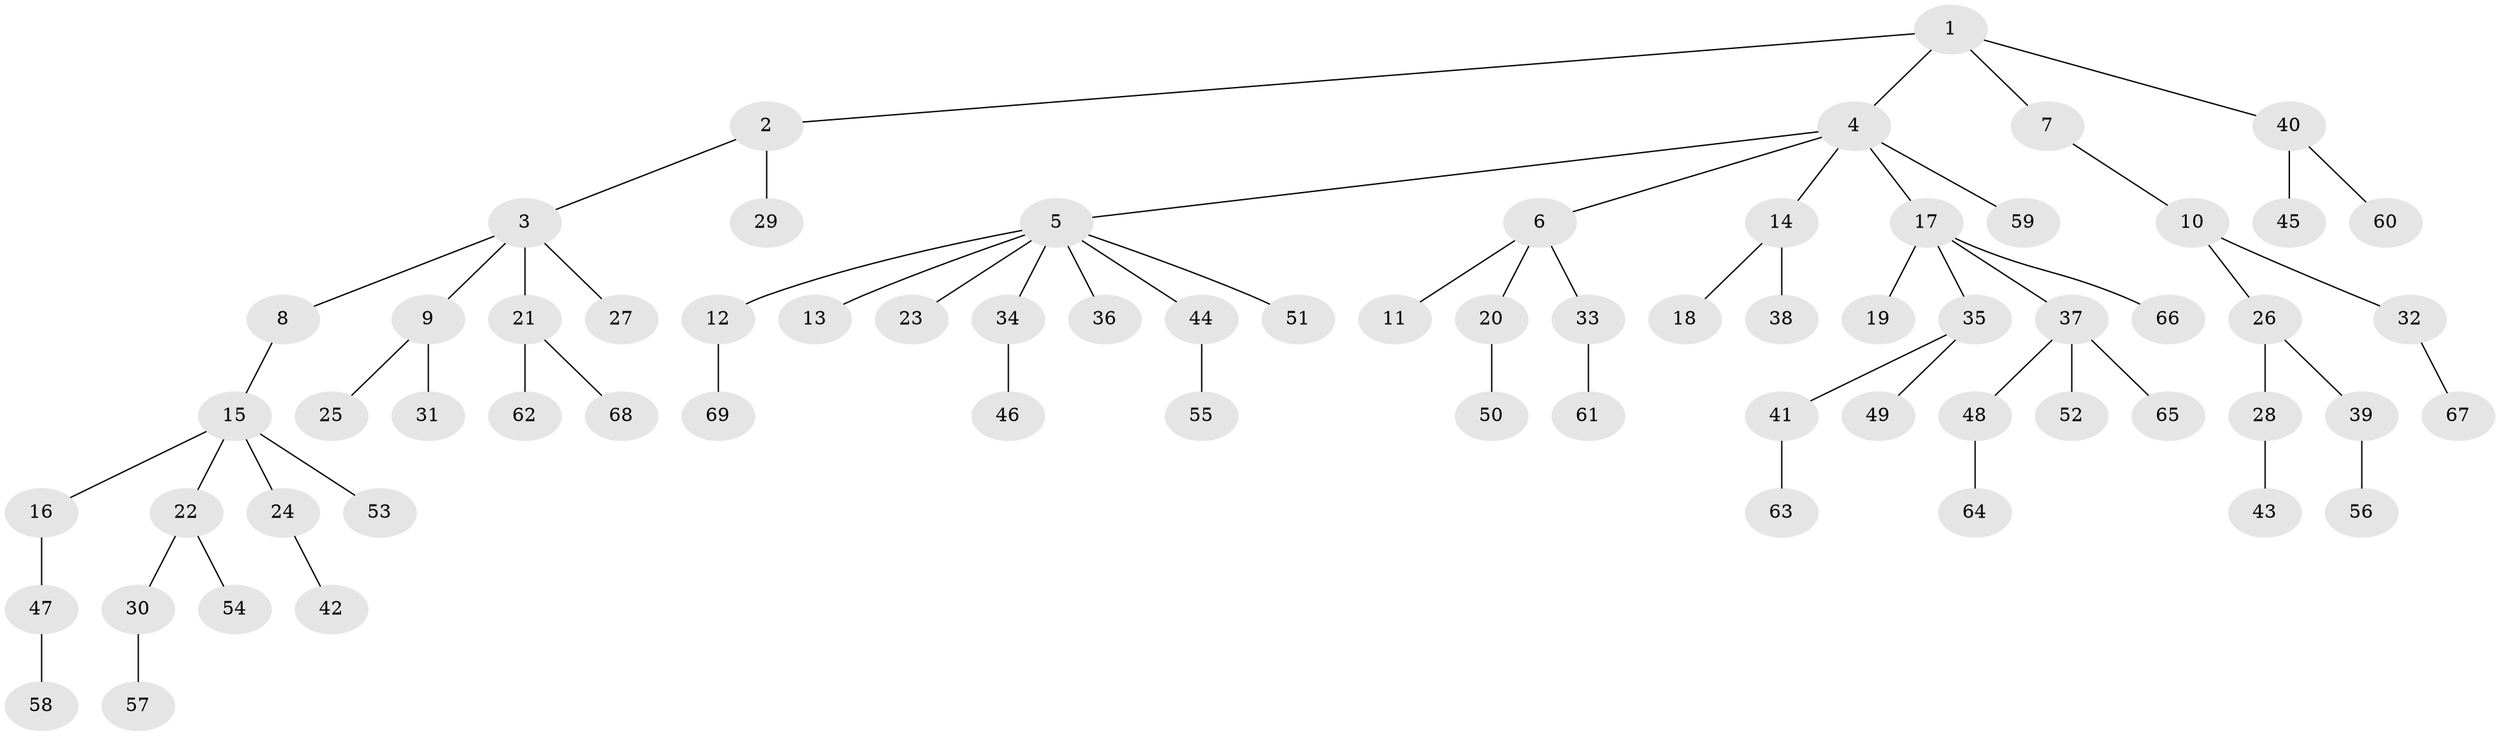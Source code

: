 // coarse degree distribution, {4: 0.08333333333333333, 6: 0.020833333333333332, 5: 0.020833333333333332, 8: 0.020833333333333332, 2: 0.20833333333333334, 1: 0.6041666666666666, 7: 0.020833333333333332, 3: 0.020833333333333332}
// Generated by graph-tools (version 1.1) at 2025/42/03/06/25 10:42:05]
// undirected, 69 vertices, 68 edges
graph export_dot {
graph [start="1"]
  node [color=gray90,style=filled];
  1;
  2;
  3;
  4;
  5;
  6;
  7;
  8;
  9;
  10;
  11;
  12;
  13;
  14;
  15;
  16;
  17;
  18;
  19;
  20;
  21;
  22;
  23;
  24;
  25;
  26;
  27;
  28;
  29;
  30;
  31;
  32;
  33;
  34;
  35;
  36;
  37;
  38;
  39;
  40;
  41;
  42;
  43;
  44;
  45;
  46;
  47;
  48;
  49;
  50;
  51;
  52;
  53;
  54;
  55;
  56;
  57;
  58;
  59;
  60;
  61;
  62;
  63;
  64;
  65;
  66;
  67;
  68;
  69;
  1 -- 2;
  1 -- 4;
  1 -- 7;
  1 -- 40;
  2 -- 3;
  2 -- 29;
  3 -- 8;
  3 -- 9;
  3 -- 21;
  3 -- 27;
  4 -- 5;
  4 -- 6;
  4 -- 14;
  4 -- 17;
  4 -- 59;
  5 -- 12;
  5 -- 13;
  5 -- 23;
  5 -- 34;
  5 -- 36;
  5 -- 44;
  5 -- 51;
  6 -- 11;
  6 -- 20;
  6 -- 33;
  7 -- 10;
  8 -- 15;
  9 -- 25;
  9 -- 31;
  10 -- 26;
  10 -- 32;
  12 -- 69;
  14 -- 18;
  14 -- 38;
  15 -- 16;
  15 -- 22;
  15 -- 24;
  15 -- 53;
  16 -- 47;
  17 -- 19;
  17 -- 35;
  17 -- 37;
  17 -- 66;
  20 -- 50;
  21 -- 62;
  21 -- 68;
  22 -- 30;
  22 -- 54;
  24 -- 42;
  26 -- 28;
  26 -- 39;
  28 -- 43;
  30 -- 57;
  32 -- 67;
  33 -- 61;
  34 -- 46;
  35 -- 41;
  35 -- 49;
  37 -- 48;
  37 -- 52;
  37 -- 65;
  39 -- 56;
  40 -- 45;
  40 -- 60;
  41 -- 63;
  44 -- 55;
  47 -- 58;
  48 -- 64;
}
